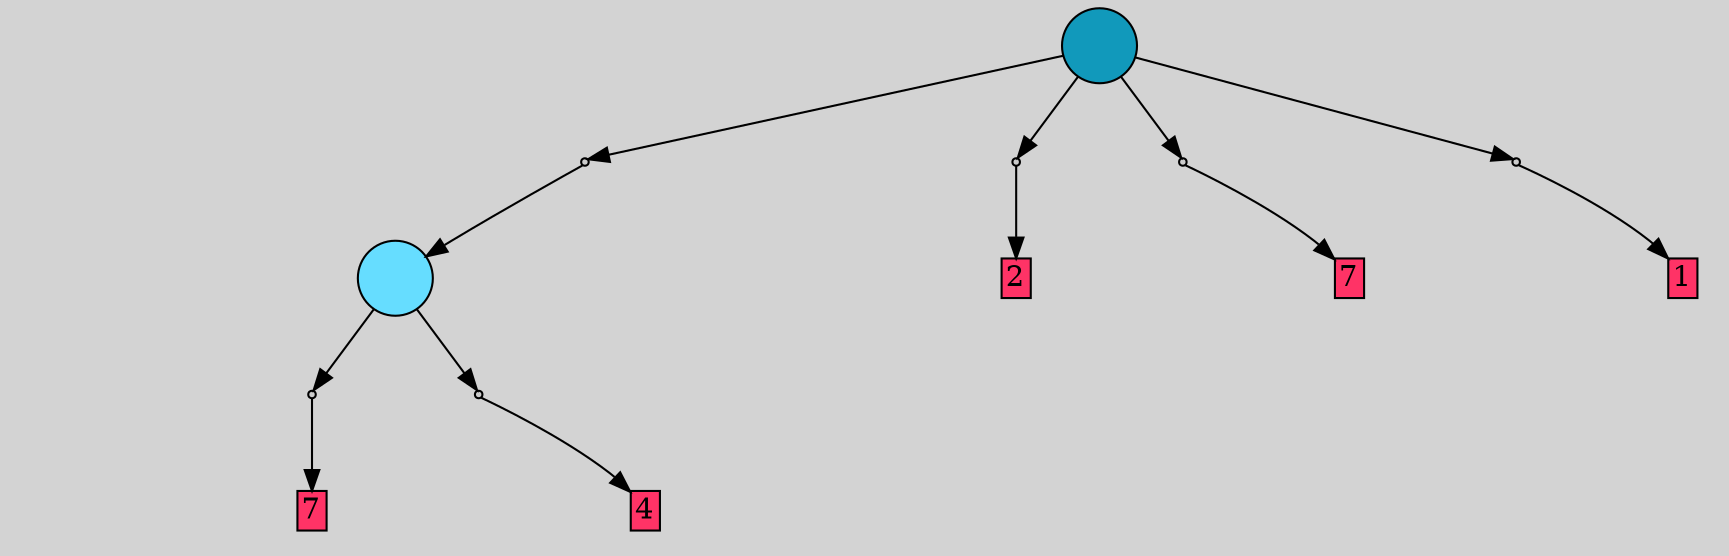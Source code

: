 // File exported with GEGELATI v1.3.1
// On the 2024-04-12 16:01:51
// With the File::TPGGraphDotExporter
digraph{
	graph[pad = "0.212, 0.055" bgcolor = lightgray]
	node[shape=circle style = filled label = ""]
		T0 [fillcolor="#66ddff"]
		T1 [fillcolor="#1199bb"]
		P0 [fillcolor="#cccccc" shape=point] //
		I0 [shape=box style=invis label="1|0&1|2#4|3&#92;n"]
		P0 -> I0[style=invis]
		A0 [fillcolor="#ff3366" shape=box margin=0.03 width=0 height=0 label="7"]
		T0 -> P0 -> A0
		P1 [fillcolor="#cccccc" shape=point] //
		I1 [shape=box style=invis label="8|0&3|2#1|6&#92;n"]
		P1 -> I1[style=invis]
		A1 [fillcolor="#ff3366" shape=box margin=0.03 width=0 height=0 label="4"]
		T0 -> P1 -> A1
		P2 [fillcolor="#cccccc" shape=point] //
		I2 [shape=box style=invis label="8|0&3|0#4|6&#92;n"]
		P2 -> I2[style=invis]
		T1 -> P2 -> T0
		P3 [fillcolor="#cccccc" shape=point] //
		I3 [shape=box style=invis label="8|0&3|5#2|6&#92;n"]
		P3 -> I3[style=invis]
		A2 [fillcolor="#ff3366" shape=box margin=0.03 width=0 height=0 label="2"]
		T1 -> P3 -> A2
		P4 [fillcolor="#cccccc" shape=point] //
		I4 [shape=box style=invis label="1|0&1|2#4|3&#92;n"]
		P4 -> I4[style=invis]
		A3 [fillcolor="#ff3366" shape=box margin=0.03 width=0 height=0 label="7"]
		T1 -> P4 -> A3
		P5 [fillcolor="#cccccc" shape=point] //
		I5 [shape=box style=invis label="8|0&3|4#2|6&#92;n"]
		P5 -> I5[style=invis]
		A4 [fillcolor="#ff3366" shape=box margin=0.03 width=0 height=0 label="1"]
		T1 -> P5 -> A4
		{ rank= same T1 }
}

